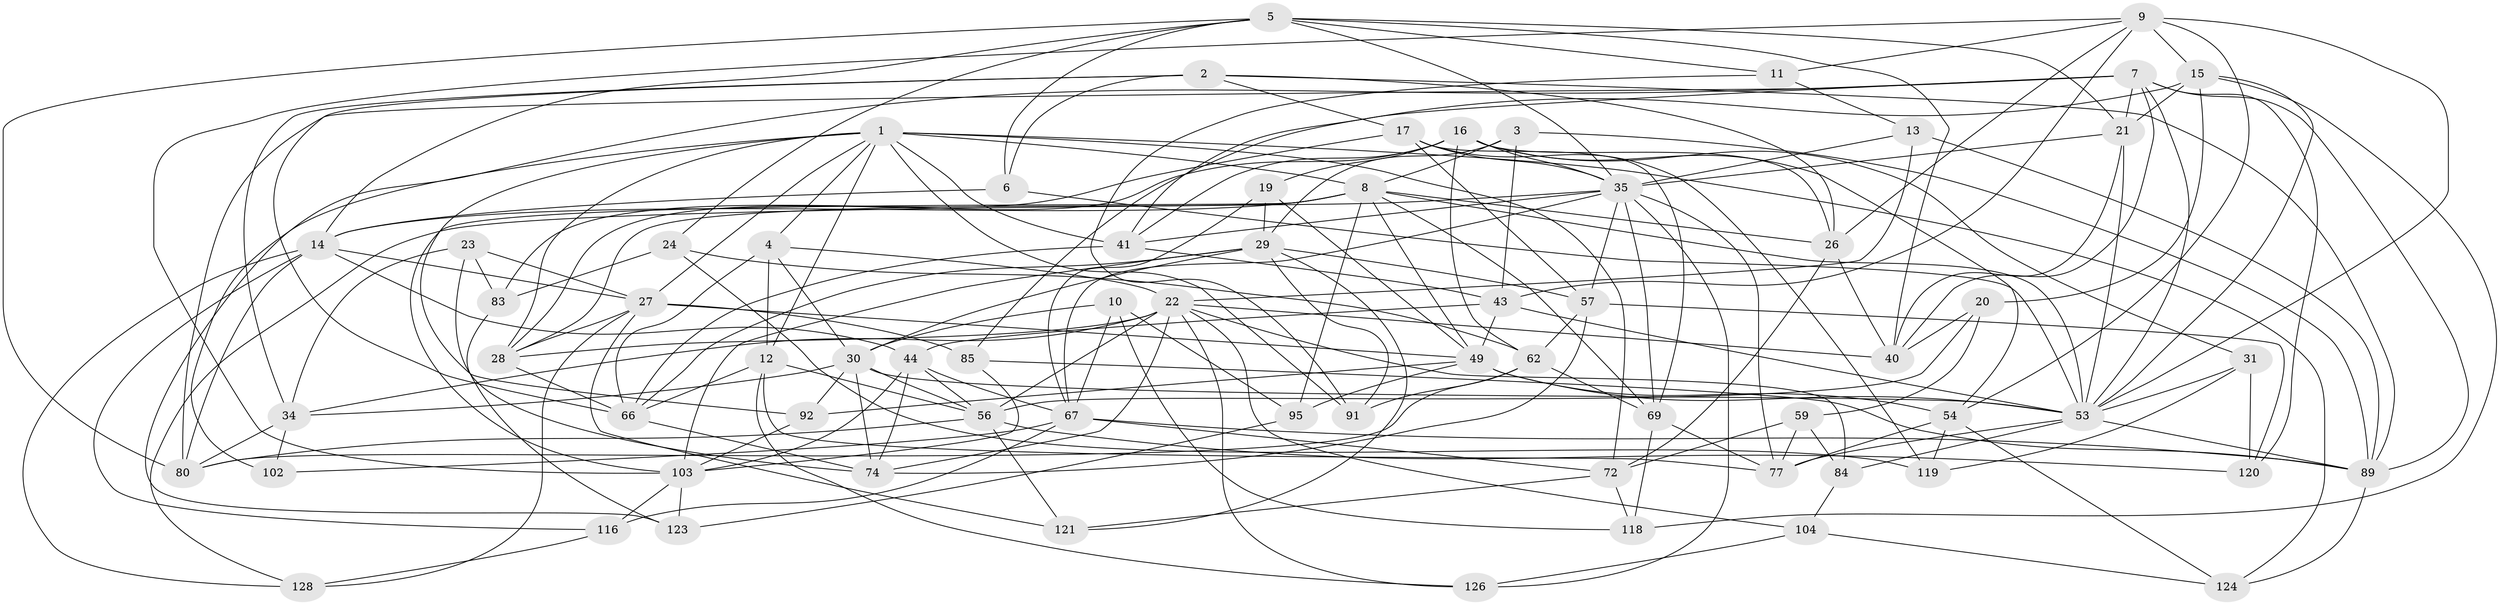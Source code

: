 // original degree distribution, {4: 1.0}
// Generated by graph-tools (version 1.1) at 2025/16/03/09/25 04:16:34]
// undirected, 68 vertices, 201 edges
graph export_dot {
graph [start="1"]
  node [color=gray90,style=filled];
  1 [super="+39+70"];
  2 [super="+52"];
  3;
  4 [super="+64"];
  5 [super="+82+32"];
  6;
  7 [super="+45+36"];
  8 [super="+55+48"];
  9 [super="+76"];
  10;
  11;
  12 [super="+87"];
  13;
  14 [super="+117+38"];
  15 [super="+51"];
  16 [super="+25+18"];
  17 [super="+81"];
  19;
  20;
  21 [super="+37"];
  22 [super="+42+50"];
  23;
  24;
  26 [super="+108"];
  27 [super="+65+88"];
  28 [super="+71"];
  29 [super="+73+33"];
  30 [super="+75+127"];
  31;
  34 [super="+122"];
  35 [super="+47+93"];
  40 [super="+105"];
  41 [super="+131"];
  43 [super="+46"];
  44 [super="+125"];
  49 [super="+78"];
  53 [super="+58+61"];
  54 [super="+79"];
  56 [super="+136+111"];
  57 [super="+60"];
  59;
  62 [super="+112"];
  66 [super="+90+86"];
  67 [super="+106"];
  69 [super="+98"];
  72 [super="+96"];
  74 [super="+132"];
  77 [super="+99"];
  80 [super="+113"];
  83;
  84;
  85;
  89 [super="+94+100"];
  91;
  92;
  95;
  102;
  103 [super="+137+134"];
  104;
  116;
  118;
  119;
  120;
  121;
  123;
  124;
  126;
  128;
  1 -- 27;
  1 -- 72;
  1 -- 91;
  1 -- 12;
  1 -- 92;
  1 -- 28;
  1 -- 4;
  1 -- 102 [weight=2];
  1 -- 8;
  1 -- 124;
  1 -- 41;
  2 -- 6;
  2 -- 66;
  2 -- 17;
  2 -- 34;
  2 -- 26;
  2 -- 89;
  3 -- 43;
  3 -- 89;
  3 -- 8;
  3 -- 29;
  4 -- 12;
  4 -- 66 [weight=2];
  4 -- 30;
  4 -- 22;
  5 -- 24;
  5 -- 40;
  5 -- 11;
  5 -- 14;
  5 -- 35;
  5 -- 6;
  5 -- 80;
  5 -- 21;
  6 -- 14;
  6 -- 53;
  7 -- 41;
  7 -- 120;
  7 -- 53;
  7 -- 21;
  7 -- 80;
  7 -- 89;
  7 -- 123;
  7 -- 40;
  8 -- 28;
  8 -- 103;
  8 -- 53;
  8 -- 26;
  8 -- 95;
  8 -- 14;
  8 -- 69;
  8 -- 49;
  9 -- 11;
  9 -- 54;
  9 -- 53 [weight=2];
  9 -- 103;
  9 -- 15;
  9 -- 43;
  9 -- 26;
  10 -- 118;
  10 -- 95;
  10 -- 67;
  10 -- 30;
  11 -- 13;
  11 -- 91;
  12 -- 56;
  12 -- 126;
  12 -- 66;
  12 -- 77;
  13 -- 22;
  13 -- 35;
  13 -- 89;
  14 -- 27;
  14 -- 128;
  14 -- 80;
  14 -- 116;
  14 -- 44;
  15 -- 21;
  15 -- 20;
  15 -- 85;
  15 -- 118;
  15 -- 53;
  16 -- 41;
  16 -- 19;
  16 -- 62;
  16 -- 31;
  16 -- 54;
  16 -- 26;
  16 -- 35;
  16 -- 28;
  17 -- 119;
  17 -- 57;
  17 -- 83;
  17 -- 35;
  17 -- 69;
  19 -- 67;
  19 -- 29;
  19 -- 49;
  20 -- 59;
  20 -- 56;
  20 -- 40;
  21 -- 53;
  21 -- 35;
  21 -- 40;
  22 -- 28;
  22 -- 34;
  22 -- 104;
  22 -- 56;
  22 -- 126;
  22 -- 84;
  22 -- 74;
  22 -- 40;
  23 -- 74;
  23 -- 83;
  23 -- 27;
  23 -- 34;
  24 -- 119;
  24 -- 83;
  24 -- 62;
  26 -- 40;
  26 -- 72;
  27 -- 121;
  27 -- 128;
  27 -- 85;
  27 -- 28;
  27 -- 49;
  28 -- 66;
  29 -- 91;
  29 -- 103;
  29 -- 121;
  29 -- 30;
  29 -- 57;
  29 -- 66;
  30 -- 56;
  30 -- 92;
  30 -- 74;
  30 -- 34;
  30 -- 53;
  31 -- 120;
  31 -- 119;
  31 -- 53;
  34 -- 102;
  34 -- 80;
  35 -- 128;
  35 -- 41;
  35 -- 77;
  35 -- 126;
  35 -- 67;
  35 -- 69;
  35 -- 57;
  41 -- 66;
  41 -- 43;
  43 -- 49;
  43 -- 44;
  43 -- 53;
  44 -- 103;
  44 -- 56;
  44 -- 74;
  44 -- 67;
  49 -- 92;
  49 -- 54;
  49 -- 53;
  49 -- 95;
  53 -- 84;
  53 -- 89;
  53 -- 77;
  54 -- 119;
  54 -- 77;
  54 -- 124;
  56 -- 120;
  56 -- 121;
  56 -- 80;
  57 -- 74;
  57 -- 120;
  57 -- 62;
  59 -- 77;
  59 -- 84;
  59 -- 72;
  62 -- 80;
  62 -- 91;
  62 -- 69;
  66 -- 74;
  67 -- 102;
  67 -- 116;
  67 -- 72;
  67 -- 89;
  69 -- 118;
  69 -- 77;
  72 -- 118;
  72 -- 121;
  83 -- 123;
  84 -- 104;
  85 -- 89;
  85 -- 103;
  89 -- 124;
  92 -- 103;
  95 -- 123;
  103 -- 123;
  103 -- 116;
  104 -- 126;
  104 -- 124;
  116 -- 128;
}
